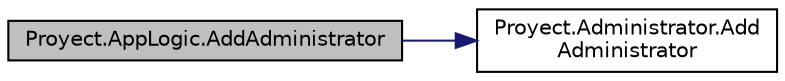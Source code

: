 digraph "Proyect.AppLogic.AddAdministrator"
{
 // INTERACTIVE_SVG=YES
 // LATEX_PDF_SIZE
  edge [fontname="Helvetica",fontsize="10",labelfontname="Helvetica",labelfontsize="10"];
  node [fontname="Helvetica",fontsize="10",shape=record];
  rankdir="LR";
  Node1 [label="Proyect.AppLogic.AddAdministrator",height=0.2,width=0.4,color="black", fillcolor="grey75", style="filled", fontcolor="black",tooltip="Registra a un id de usuario, como administrador."];
  Node1 -> Node2 [color="midnightblue",fontsize="10",style="solid",fontname="Helvetica"];
  Node2 [label="Proyect.Administrator.Add\lAdministrator",height=0.2,width=0.4,color="black", fillcolor="white", style="filled",URL="$classProyect_1_1Administrator.html#a63346d972c6e68cb0ddb5551d5e4d420",tooltip="Coloca el id de un usuario al la lista de id con rol de administrador."];
}
